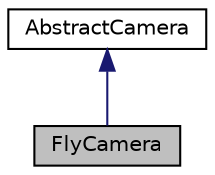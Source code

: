 digraph "FlyCamera"
{
  edge [fontname="Helvetica",fontsize="10",labelfontname="Helvetica",labelfontsize="10"];
  node [fontname="Helvetica",fontsize="10",shape=record];
  Node1 [label="FlyCamera",height=0.2,width=0.4,color="black", fillcolor="grey75", style="filled" fontcolor="black"];
  Node2 -> Node1 [dir="back",color="midnightblue",fontsize="10",style="solid",fontname="Helvetica"];
  Node2 [label="AbstractCamera",height=0.2,width=0.4,color="black", fillcolor="white", style="filled",URL="$class_abstract_camera.html",tooltip="Class that need to be subclassed for each camera API. It is used to exchange CameraProperty between t..."];
}
